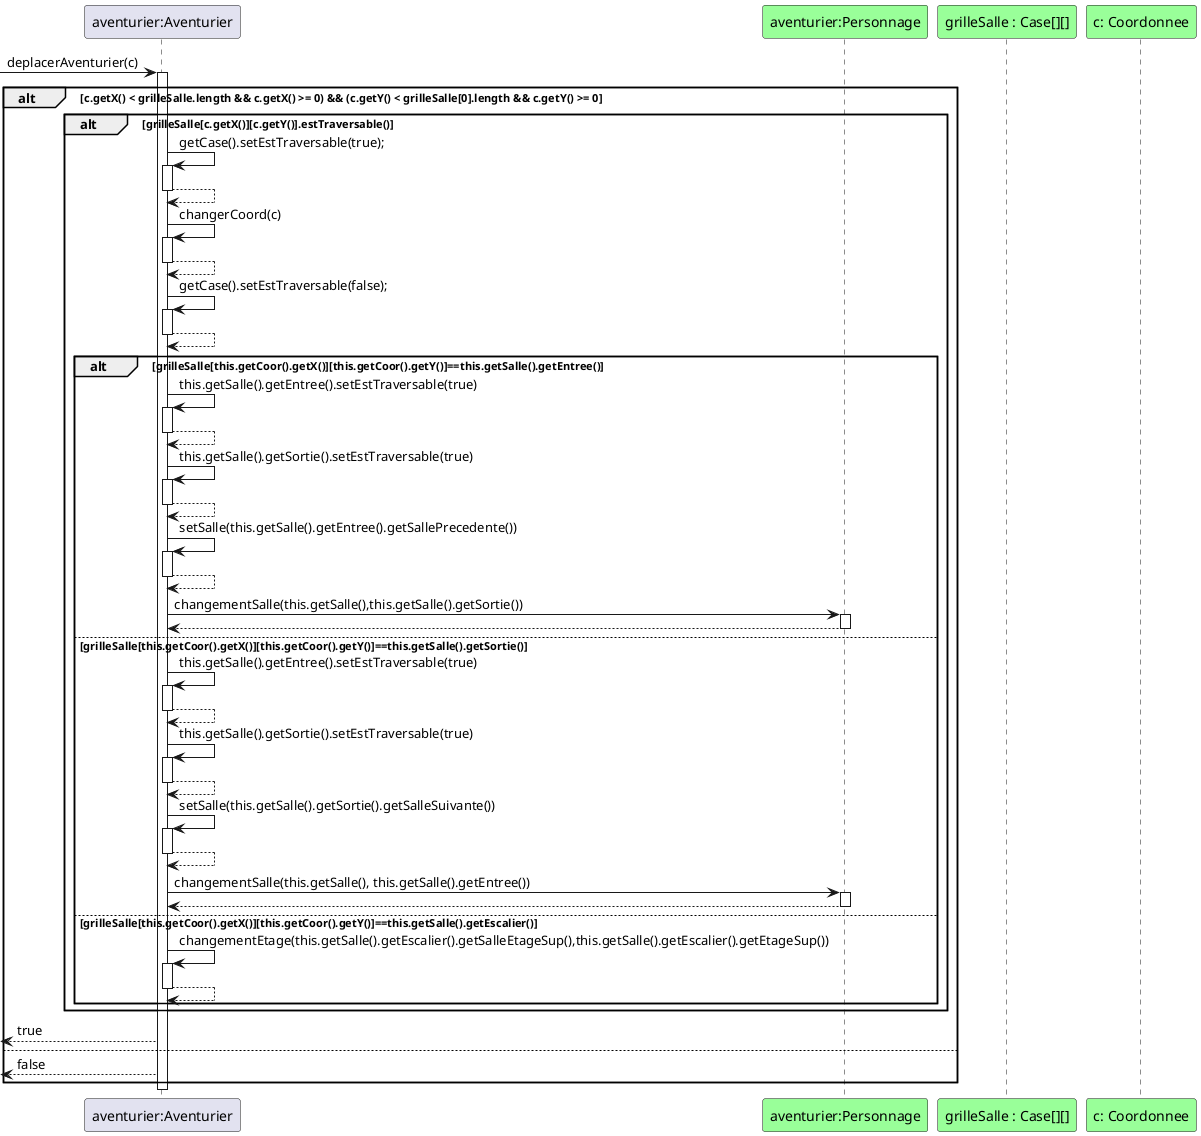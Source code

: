 @startuml

Participant "aventurier:Aventurier" as aven
Participant "aventurier:Personnage" as paven #99FF99
Participant "grilleSalle : Case[][]" as grille #99FF99
Participant "c: Coordonnee" as cParam #99FF99

->aven : deplacerAventurier(c)
activate aven


alt c.getX() < grilleSalle.length && c.getX() >= 0) && (c.getY() < grilleSalle[0].length && c.getY() >= 0

alt grilleSalle[c.getX()][c.getY()].estTraversable()

aven->aven : getCase().setEstTraversable(true);
activate aven
aven-->aven
deactivate aven
aven->aven : changerCoord(c)
activate aven
aven-->aven
deactivate aven
aven->aven : getCase().setEstTraversable(false);
activate aven
aven-->aven
deactivate aven

alt grilleSalle[this.getCoor().getX()][this.getCoor().getY()]==this.getSalle().getEntree()

aven->aven : this.getSalle().getEntree().setEstTraversable(true)
activate aven
aven-->aven
deactivate aven

aven->aven : this.getSalle().getSortie().setEstTraversable(true)
activate aven
aven-->aven
deactivate aven


aven->aven : setSalle(this.getSalle().getEntree().getSallePrecedente())
activate aven
aven-->aven
deactivate aven
aven->paven : changementSalle(this.getSalle(),this.getSalle().getSortie())
activate paven
paven-->aven
deactivate paven

else grilleSalle[this.getCoor().getX()][this.getCoor().getY()]==this.getSalle().getSortie()

aven->aven : this.getSalle().getEntree().setEstTraversable(true)
activate aven
aven-->aven
deactivate aven

aven->aven : this.getSalle().getSortie().setEstTraversable(true)
activate aven
aven-->aven
deactivate aven

aven->aven : setSalle(this.getSalle().getSortie().getSalleSuivante())
activate aven
aven-->aven
deactivate aven
aven->paven : changementSalle(this.getSalle(), this.getSalle().getEntree())
activate paven
paven-->aven
deactivate paven

else grilleSalle[this.getCoor().getX()][this.getCoor().getY()]==this.getSalle().getEscalier()
aven->aven : changementEtage(this.getSalle().getEscalier().getSalleEtageSup(),this.getSalle().getEscalier().getEtageSup())
activate aven
aven-->aven
deactivate aven

end
end
<--aven : true
else
<--aven : false
end
deactivate aven

@enduml